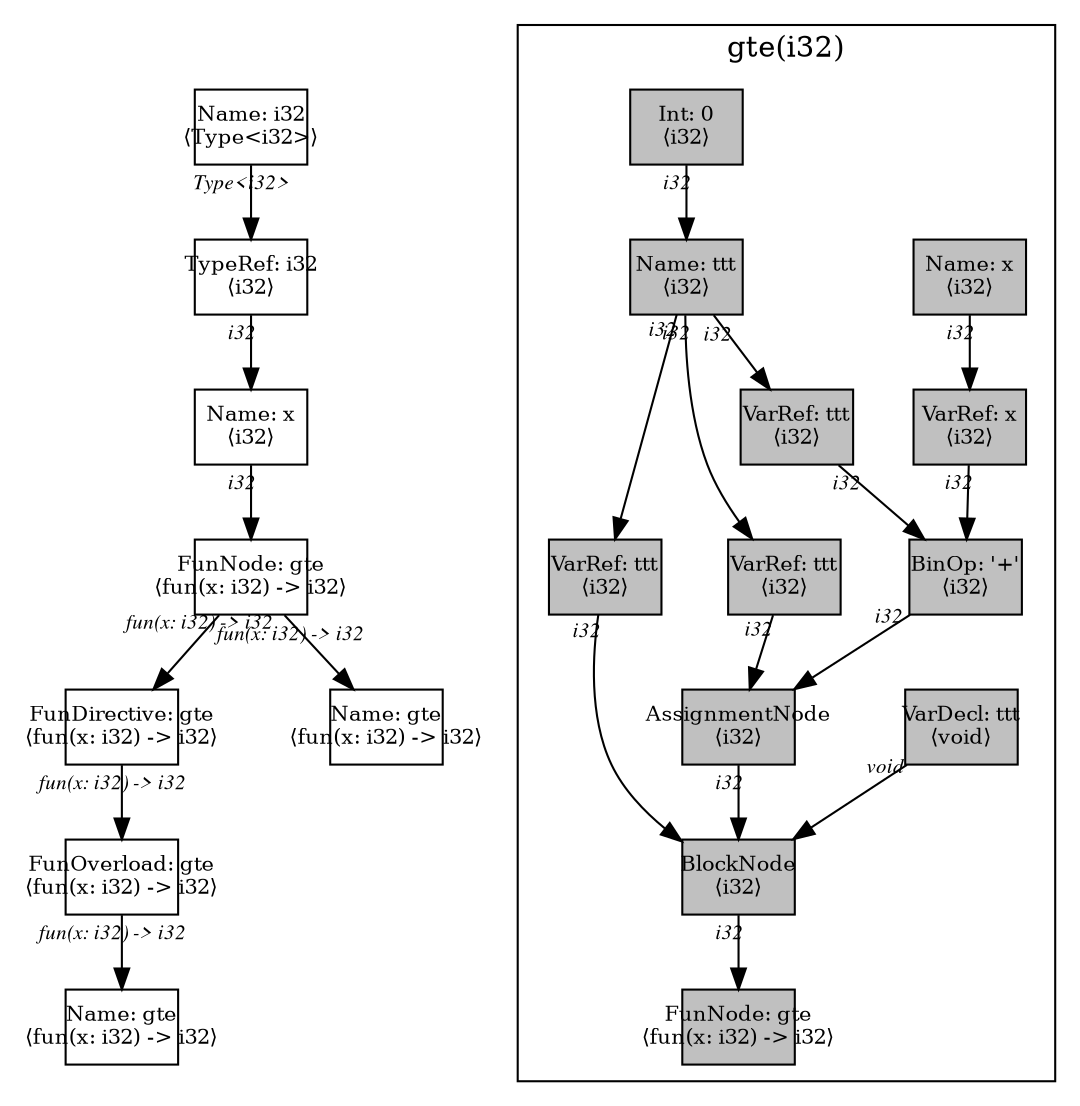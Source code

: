 digraph Document {
  node [shape=box,fixedsize=shape fontsize=10]
  1 [label="Name: i32\n⟨Type<i32>⟩", fillcolor=grey];
  2 [label="FunOverload: gte\n⟨fun(x: i32) -> i32⟩", fillcolor=grey];
  3 [label="FunDirective: gte\n⟨fun(x: i32) -> i32⟩", fillcolor=grey];
  4 [label="FunNode: gte\n⟨fun(x: i32) -> i32⟩", fillcolor=grey];
  5 [label="TypeRef: i32\n⟨i32⟩", fillcolor=grey];
  6 [label="Name: x\n⟨i32⟩", fillcolor=grey];
  7 [label="Name: gte\n⟨fun(x: i32) -> i32⟩", fillcolor=grey];
  8 [label="Name: gte\n⟨fun(x: i32) -> i32⟩", fillcolor=grey];
  subgraph cluster0 {
    node [style=filled, fillcolor=grey];
    9 [label="Name: x\n⟨i32⟩", fillcolor=grey];
    10 [label="BlockNode\n⟨i32⟩", fillcolor=grey];
    11 [label="VarDecl: ttt\n⟨void⟩", fillcolor=grey];
    12 [label="Name: ttt\n⟨i32⟩", fillcolor=grey];
    13 [label="Int: 0\n⟨i32⟩", fillcolor=grey];
    14 [label="AssignmentNode\n⟨i32⟩", fillcolor=grey];
    15 [label="VarRef: ttt\n⟨i32⟩", fillcolor=grey];
    16 [label="BinOp: '+'\n⟨i32⟩", fillcolor=grey];
    17 [label="VarRef: ttt\n⟨i32⟩", fillcolor=grey];
    18 [label="VarRef: x\n⟨i32⟩", fillcolor=grey];
    19 [label="VarRef: ttt\n⟨i32⟩", fillcolor=grey];
    20 [label="FunNode: gte\n⟨fun(x: i32) -> i32⟩", fillcolor=grey];
    9 -> 18[taillabel="i32" labeldistance="1" fontname="times  italic" fontsize = 10 color="black" ];
    10 -> 20[taillabel="i32" labeldistance="1" fontname="times  italic" fontsize = 10 color="black" ];
    11 -> 10[taillabel="void" labeldistance="1" fontname="times  italic" fontsize = 10 color="black" ];
    12 -> 15[taillabel="i32" labeldistance="1" fontname="times  italic" fontsize = 10 color="black" ];
    12 -> 17[taillabel="i32" labeldistance="1" fontname="times  italic" fontsize = 10 color="black" ];
    12 -> 19[taillabel="i32" labeldistance="1" fontname="times  italic" fontsize = 10 color="black" ];
    13 -> 12[taillabel="i32" labeldistance="1" fontname="times  italic" fontsize = 10 color="black" ];
    14 -> 10[taillabel="i32" labeldistance="1" fontname="times  italic" fontsize = 10 color="black" ];
    15 -> 14[taillabel="i32" labeldistance="1" fontname="times  italic" fontsize = 10 color="black" ];
    16 -> 14[taillabel="i32" labeldistance="1" fontname="times  italic" fontsize = 10 color="black" ];
    17 -> 16[taillabel="i32" labeldistance="1" fontname="times  italic" fontsize = 10 color="black" ];
    18 -> 16[taillabel="i32" labeldistance="1" fontname="times  italic" fontsize = 10 color="black" ];
    19 -> 10[taillabel="i32" labeldistance="1" fontname="times  italic" fontsize = 10 color="black" ];
  label = "gte(i32)";
}
  1 -> 5[taillabel="Type<i32>" labeldistance="1" fontname="times  italic" fontsize = 10 color="black" ];
  2 -> 8[taillabel="fun(x: i32) -> i32" labeldistance="1" fontname="times  italic" fontsize = 10 color="black" ];
  3 -> 2[taillabel="fun(x: i32) -> i32" labeldistance="1" fontname="times  italic" fontsize = 10 color="black" ];
  4 -> 7[taillabel="fun(x: i32) -> i32" labeldistance="1" fontname="times  italic" fontsize = 10 color="black" ];
  4 -> 3[taillabel="fun(x: i32) -> i32" labeldistance="1" fontname="times  italic" fontsize = 10 color="black" ];
  5 -> 6[taillabel="i32" labeldistance="1" fontname="times  italic" fontsize = 10 color="black" ];
  6 -> 4[taillabel="i32" labeldistance="1" fontname="times  italic" fontsize = 10 color="black" ];
  label="";
}
